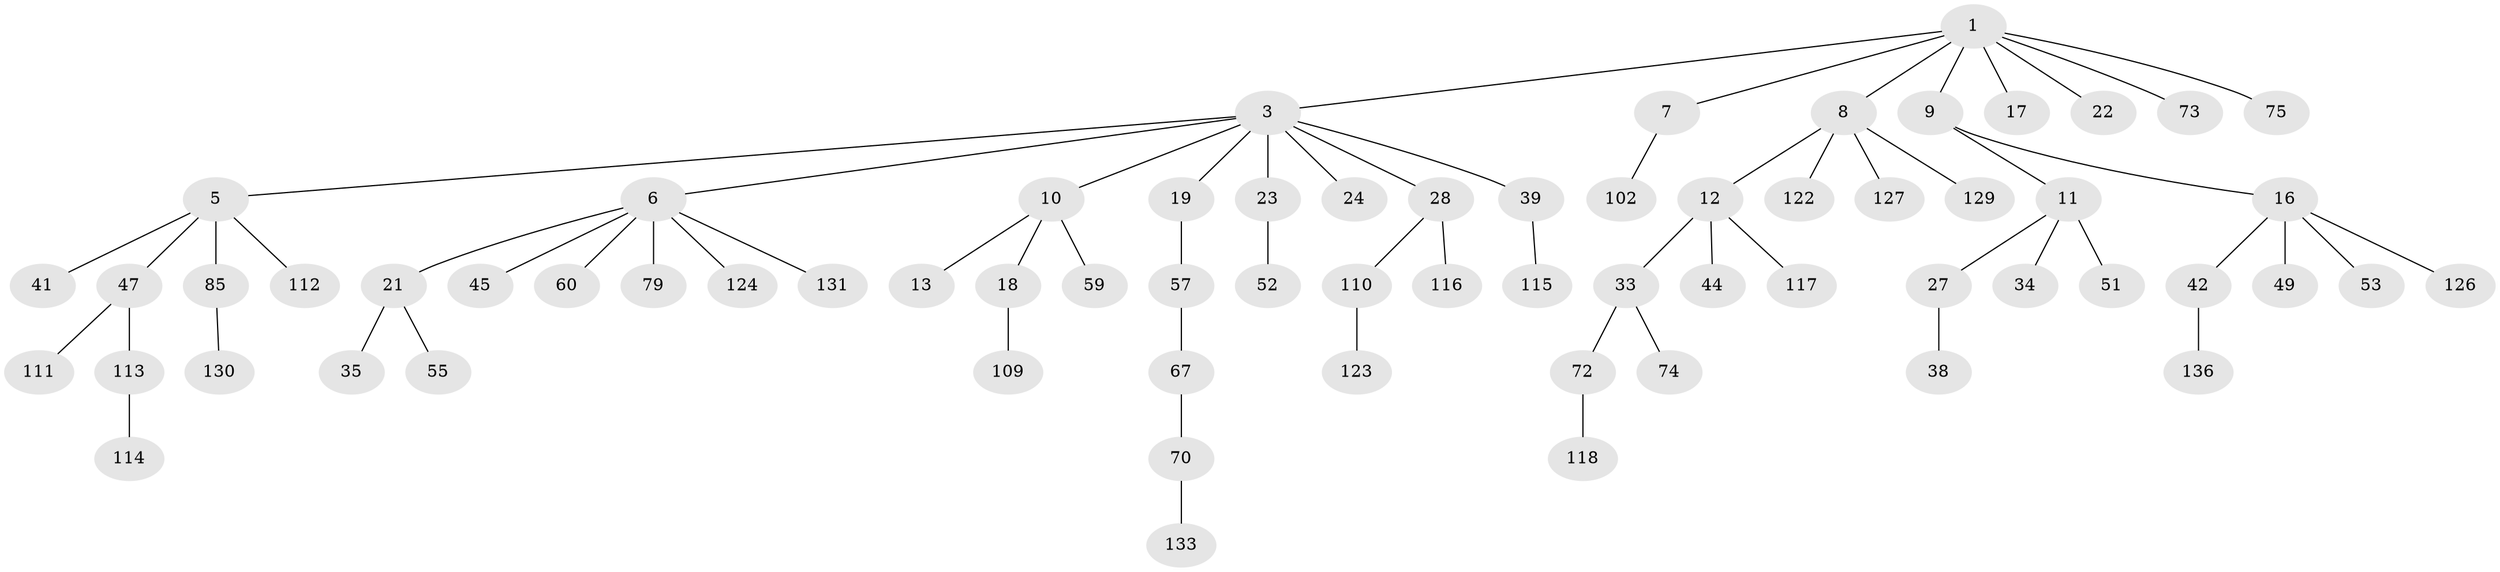 // original degree distribution, {5: 0.0364963503649635, 7: 0.014598540145985401, 4: 0.06569343065693431, 8: 0.0072992700729927005, 3: 0.11678832116788321, 1: 0.48905109489051096, 2: 0.27007299270072993}
// Generated by graph-tools (version 1.1) at 2025/15/03/09/25 04:15:32]
// undirected, 68 vertices, 67 edges
graph export_dot {
graph [start="1"]
  node [color=gray90,style=filled];
  1 [super="+2"];
  3 [super="+4"];
  5 [super="+30"];
  6 [super="+58+80+26+43+15+14"];
  7 [super="+61"];
  8 [super="+31"];
  9;
  10;
  11 [super="+132"];
  12 [super="+86+50+69"];
  13;
  16 [super="+20+105"];
  17 [super="+32+98+95"];
  18 [super="+36"];
  19 [super="+40"];
  21 [super="+48+87"];
  22;
  23;
  24 [super="+25+83"];
  27 [super="+29+46"];
  28 [super="+62+88+37"];
  33 [super="+66"];
  34 [super="+121"];
  35;
  38 [super="+76"];
  39 [super="+77+89"];
  41;
  42 [super="+104"];
  44 [super="+78"];
  45;
  47 [super="+128+54+68"];
  49 [super="+64+63"];
  51;
  52 [super="+120"];
  53;
  55;
  57;
  59 [super="+97+101"];
  60 [super="+82"];
  67;
  70;
  72;
  73 [super="+92"];
  74;
  75 [super="+125"];
  79 [super="+93"];
  85;
  102;
  109;
  110;
  111;
  112;
  113 [super="+134"];
  114;
  115;
  116;
  117;
  118;
  122 [super="+137"];
  123;
  124;
  126;
  127;
  129;
  130;
  131;
  133;
  136;
  1 -- 8;
  1 -- 9;
  1 -- 22;
  1 -- 75;
  1 -- 17;
  1 -- 3;
  1 -- 7;
  1 -- 73;
  3 -- 5;
  3 -- 19;
  3 -- 23;
  3 -- 28;
  3 -- 39;
  3 -- 24;
  3 -- 10;
  3 -- 6;
  5 -- 47;
  5 -- 85;
  5 -- 112;
  5 -- 41;
  6 -- 21;
  6 -- 131;
  6 -- 60;
  6 -- 79;
  6 -- 124;
  6 -- 45;
  7 -- 102;
  8 -- 12;
  8 -- 129;
  8 -- 122;
  8 -- 127;
  9 -- 11;
  9 -- 16;
  10 -- 13;
  10 -- 18;
  10 -- 59;
  11 -- 27;
  11 -- 34;
  11 -- 51;
  12 -- 33;
  12 -- 44;
  12 -- 117;
  16 -- 49;
  16 -- 42;
  16 -- 53;
  16 -- 126;
  18 -- 109;
  19 -- 57;
  21 -- 35;
  21 -- 55;
  23 -- 52;
  27 -- 38;
  28 -- 116;
  28 -- 110;
  33 -- 74;
  33 -- 72;
  39 -- 115;
  42 -- 136;
  47 -- 111;
  47 -- 113;
  57 -- 67;
  67 -- 70;
  70 -- 133;
  72 -- 118;
  85 -- 130;
  110 -- 123;
  113 -- 114;
}
